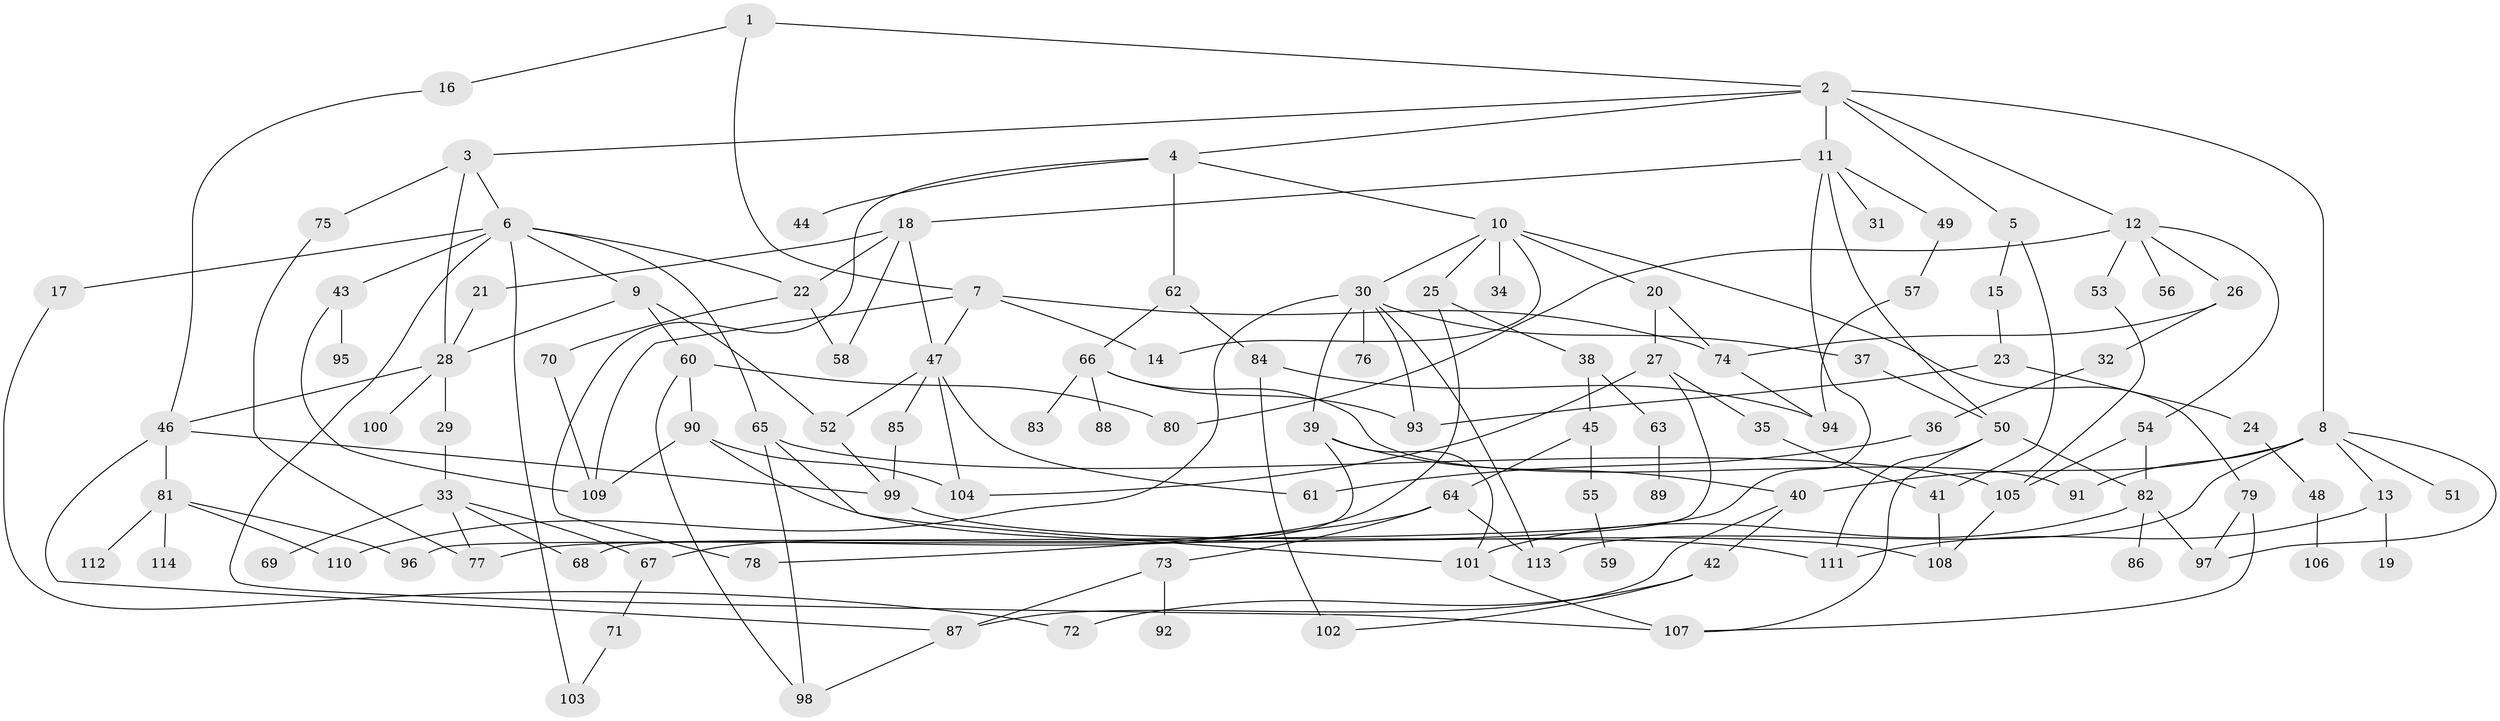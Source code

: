 // coarse degree distribution, {7: 0.14035087719298245, 6: 0.08771929824561403, 2: 0.15789473684210525, 3: 0.10526315789473684, 4: 0.12280701754385964, 1: 0.21052631578947367, 5: 0.12280701754385964, 8: 0.03508771929824561, 9: 0.017543859649122806}
// Generated by graph-tools (version 1.1) at 2025/48/03/06/25 01:48:57]
// undirected, 114 vertices, 170 edges
graph export_dot {
graph [start="1"]
  node [color=gray90,style=filled];
  1;
  2;
  3;
  4;
  5;
  6;
  7;
  8;
  9;
  10;
  11;
  12;
  13;
  14;
  15;
  16;
  17;
  18;
  19;
  20;
  21;
  22;
  23;
  24;
  25;
  26;
  27;
  28;
  29;
  30;
  31;
  32;
  33;
  34;
  35;
  36;
  37;
  38;
  39;
  40;
  41;
  42;
  43;
  44;
  45;
  46;
  47;
  48;
  49;
  50;
  51;
  52;
  53;
  54;
  55;
  56;
  57;
  58;
  59;
  60;
  61;
  62;
  63;
  64;
  65;
  66;
  67;
  68;
  69;
  70;
  71;
  72;
  73;
  74;
  75;
  76;
  77;
  78;
  79;
  80;
  81;
  82;
  83;
  84;
  85;
  86;
  87;
  88;
  89;
  90;
  91;
  92;
  93;
  94;
  95;
  96;
  97;
  98;
  99;
  100;
  101;
  102;
  103;
  104;
  105;
  106;
  107;
  108;
  109;
  110;
  111;
  112;
  113;
  114;
  1 -- 2;
  1 -- 7;
  1 -- 16;
  2 -- 3;
  2 -- 4;
  2 -- 5;
  2 -- 8;
  2 -- 11;
  2 -- 12;
  3 -- 6;
  3 -- 28;
  3 -- 75;
  4 -- 10;
  4 -- 44;
  4 -- 62;
  4 -- 78;
  5 -- 15;
  5 -- 41;
  6 -- 9;
  6 -- 17;
  6 -- 43;
  6 -- 65;
  6 -- 103;
  6 -- 107;
  6 -- 22;
  7 -- 14;
  7 -- 74;
  7 -- 109;
  7 -- 47;
  8 -- 13;
  8 -- 40;
  8 -- 51;
  8 -- 113;
  8 -- 97;
  8 -- 91;
  9 -- 52;
  9 -- 60;
  9 -- 28;
  10 -- 20;
  10 -- 25;
  10 -- 30;
  10 -- 34;
  10 -- 79;
  10 -- 14;
  11 -- 18;
  11 -- 31;
  11 -- 49;
  11 -- 50;
  11 -- 77;
  12 -- 26;
  12 -- 53;
  12 -- 54;
  12 -- 56;
  12 -- 80;
  13 -- 19;
  13 -- 111;
  15 -- 23;
  16 -- 46;
  17 -- 72;
  18 -- 21;
  18 -- 22;
  18 -- 47;
  18 -- 58;
  20 -- 27;
  20 -- 74;
  21 -- 28;
  22 -- 58;
  22 -- 70;
  23 -- 24;
  23 -- 93;
  24 -- 48;
  25 -- 38;
  25 -- 67;
  26 -- 32;
  26 -- 74;
  27 -- 35;
  27 -- 96;
  27 -- 104;
  28 -- 29;
  28 -- 100;
  28 -- 46;
  29 -- 33;
  30 -- 37;
  30 -- 39;
  30 -- 76;
  30 -- 113;
  30 -- 110;
  30 -- 93;
  32 -- 36;
  33 -- 69;
  33 -- 68;
  33 -- 77;
  33 -- 67;
  35 -- 41;
  36 -- 61;
  37 -- 50;
  38 -- 45;
  38 -- 63;
  39 -- 68;
  39 -- 40;
  39 -- 101;
  40 -- 42;
  40 -- 87;
  41 -- 108;
  42 -- 72;
  42 -- 102;
  43 -- 95;
  43 -- 109;
  45 -- 55;
  45 -- 64;
  46 -- 81;
  46 -- 99;
  46 -- 87;
  47 -- 85;
  47 -- 104;
  47 -- 52;
  47 -- 61;
  48 -- 106;
  49 -- 57;
  50 -- 82;
  50 -- 107;
  50 -- 111;
  52 -- 99;
  53 -- 105;
  54 -- 105;
  54 -- 82;
  55 -- 59;
  57 -- 94;
  60 -- 80;
  60 -- 90;
  60 -- 98;
  62 -- 66;
  62 -- 84;
  63 -- 89;
  64 -- 73;
  64 -- 113;
  64 -- 78;
  65 -- 101;
  65 -- 105;
  65 -- 98;
  66 -- 83;
  66 -- 88;
  66 -- 91;
  66 -- 93;
  67 -- 71;
  70 -- 109;
  71 -- 103;
  73 -- 92;
  73 -- 87;
  74 -- 94;
  75 -- 77;
  79 -- 97;
  79 -- 107;
  81 -- 110;
  81 -- 112;
  81 -- 114;
  81 -- 96;
  82 -- 86;
  82 -- 101;
  82 -- 97;
  84 -- 94;
  84 -- 102;
  85 -- 99;
  87 -- 98;
  90 -- 108;
  90 -- 109;
  90 -- 104;
  99 -- 111;
  101 -- 107;
  105 -- 108;
}
